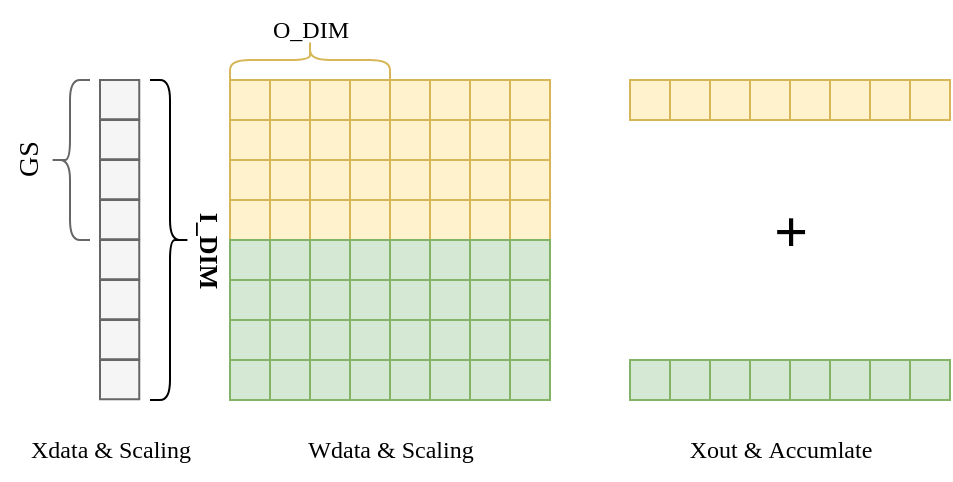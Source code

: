 <mxfile version="24.7.8">
  <diagram name="第 1 页" id="fKkSce_WKZ1a-f6fhrE-">
    <mxGraphModel dx="1024" dy="597" grid="1" gridSize="10" guides="1" tooltips="1" connect="1" arrows="1" fold="1" page="1" pageScale="1" pageWidth="827" pageHeight="1169" math="0" shadow="0">
      <root>
        <mxCell id="0" />
        <mxCell id="1" parent="0" />
        <mxCell id="dAA8gy4HBKSB3Oi_0ZNX-49" value="" style="whiteSpace=wrap;html=1;aspect=fixed;fillColor=#fff2cc;strokeColor=#d6b656;" parent="1" vertex="1">
          <mxGeometry x="310" y="530" width="20" height="20" as="geometry" />
        </mxCell>
        <mxCell id="dAA8gy4HBKSB3Oi_0ZNX-50" value="" style="whiteSpace=wrap;html=1;aspect=fixed;fillColor=#fff2cc;strokeColor=#d6b656;" parent="1" vertex="1">
          <mxGeometry x="330" y="530" width="20" height="20" as="geometry" />
        </mxCell>
        <mxCell id="dAA8gy4HBKSB3Oi_0ZNX-51" value="" style="whiteSpace=wrap;html=1;aspect=fixed;fillColor=#fff2cc;strokeColor=#d6b656;" parent="1" vertex="1">
          <mxGeometry x="310" y="550" width="20" height="20" as="geometry" />
        </mxCell>
        <mxCell id="dAA8gy4HBKSB3Oi_0ZNX-52" value="" style="whiteSpace=wrap;html=1;aspect=fixed;fillColor=#fff2cc;strokeColor=#d6b656;" parent="1" vertex="1">
          <mxGeometry x="330" y="550" width="20" height="20" as="geometry" />
        </mxCell>
        <mxCell id="dAA8gy4HBKSB3Oi_0ZNX-53" value="" style="whiteSpace=wrap;html=1;aspect=fixed;fillColor=#fff2cc;strokeColor=#d6b656;" parent="1" vertex="1">
          <mxGeometry x="350" y="530" width="20" height="20" as="geometry" />
        </mxCell>
        <mxCell id="dAA8gy4HBKSB3Oi_0ZNX-54" value="" style="whiteSpace=wrap;html=1;aspect=fixed;fillColor=#fff2cc;strokeColor=#d6b656;" parent="1" vertex="1">
          <mxGeometry x="370" y="530" width="20" height="20" as="geometry" />
        </mxCell>
        <mxCell id="dAA8gy4HBKSB3Oi_0ZNX-55" value="" style="whiteSpace=wrap;html=1;aspect=fixed;fillColor=#fff2cc;strokeColor=#d6b656;" parent="1" vertex="1">
          <mxGeometry x="350" y="550" width="20" height="20" as="geometry" />
        </mxCell>
        <mxCell id="dAA8gy4HBKSB3Oi_0ZNX-56" value="" style="whiteSpace=wrap;html=1;aspect=fixed;fillColor=#fff2cc;strokeColor=#d6b656;" parent="1" vertex="1">
          <mxGeometry x="370" y="550" width="20" height="20" as="geometry" />
        </mxCell>
        <mxCell id="dAA8gy4HBKSB3Oi_0ZNX-57" value="" style="whiteSpace=wrap;html=1;aspect=fixed;fillColor=#fff2cc;strokeColor=#d6b656;" parent="1" vertex="1">
          <mxGeometry x="310" y="570" width="20" height="20" as="geometry" />
        </mxCell>
        <mxCell id="dAA8gy4HBKSB3Oi_0ZNX-58" value="" style="whiteSpace=wrap;html=1;aspect=fixed;fillColor=#fff2cc;strokeColor=#d6b656;" parent="1" vertex="1">
          <mxGeometry x="330" y="570" width="20" height="20" as="geometry" />
        </mxCell>
        <mxCell id="dAA8gy4HBKSB3Oi_0ZNX-59" value="" style="whiteSpace=wrap;html=1;aspect=fixed;fillColor=#fff2cc;strokeColor=#d6b656;" parent="1" vertex="1">
          <mxGeometry x="310" y="590" width="20" height="20" as="geometry" />
        </mxCell>
        <mxCell id="dAA8gy4HBKSB3Oi_0ZNX-60" value="" style="whiteSpace=wrap;html=1;aspect=fixed;fillColor=#fff2cc;strokeColor=#d6b656;" parent="1" vertex="1">
          <mxGeometry x="330" y="590" width="20" height="20" as="geometry" />
        </mxCell>
        <mxCell id="dAA8gy4HBKSB3Oi_0ZNX-61" value="" style="whiteSpace=wrap;html=1;aspect=fixed;fillColor=#fff2cc;strokeColor=#d6b656;" parent="1" vertex="1">
          <mxGeometry x="350" y="570" width="20" height="20" as="geometry" />
        </mxCell>
        <mxCell id="dAA8gy4HBKSB3Oi_0ZNX-62" value="" style="whiteSpace=wrap;html=1;aspect=fixed;fillColor=#fff2cc;strokeColor=#d6b656;" parent="1" vertex="1">
          <mxGeometry x="370" y="570" width="20" height="20" as="geometry" />
        </mxCell>
        <mxCell id="dAA8gy4HBKSB3Oi_0ZNX-63" value="" style="whiteSpace=wrap;html=1;aspect=fixed;fillColor=#fff2cc;strokeColor=#d6b656;" parent="1" vertex="1">
          <mxGeometry x="350" y="590" width="20" height="20" as="geometry" />
        </mxCell>
        <mxCell id="dAA8gy4HBKSB3Oi_0ZNX-64" value="" style="whiteSpace=wrap;html=1;aspect=fixed;fillColor=#fff2cc;strokeColor=#d6b656;" parent="1" vertex="1">
          <mxGeometry x="370" y="590" width="20" height="20" as="geometry" />
        </mxCell>
        <mxCell id="dAA8gy4HBKSB3Oi_0ZNX-65" value="" style="whiteSpace=wrap;html=1;aspect=fixed;fillColor=#fff2cc;strokeColor=#d6b656;" parent="1" vertex="1">
          <mxGeometry x="390" y="530" width="20" height="20" as="geometry" />
        </mxCell>
        <mxCell id="dAA8gy4HBKSB3Oi_0ZNX-66" value="" style="whiteSpace=wrap;html=1;aspect=fixed;fillColor=#fff2cc;strokeColor=#d6b656;" parent="1" vertex="1">
          <mxGeometry x="410" y="530" width="20" height="20" as="geometry" />
        </mxCell>
        <mxCell id="dAA8gy4HBKSB3Oi_0ZNX-67" value="" style="whiteSpace=wrap;html=1;aspect=fixed;fillColor=#fff2cc;strokeColor=#d6b656;" parent="1" vertex="1">
          <mxGeometry x="390" y="550" width="20" height="20" as="geometry" />
        </mxCell>
        <mxCell id="dAA8gy4HBKSB3Oi_0ZNX-68" value="" style="whiteSpace=wrap;html=1;aspect=fixed;fillColor=#fff2cc;strokeColor=#d6b656;" parent="1" vertex="1">
          <mxGeometry x="410" y="550" width="20" height="20" as="geometry" />
        </mxCell>
        <mxCell id="dAA8gy4HBKSB3Oi_0ZNX-69" value="" style="whiteSpace=wrap;html=1;aspect=fixed;fillColor=#fff2cc;strokeColor=#d6b656;" parent="1" vertex="1">
          <mxGeometry x="430" y="530" width="20" height="20" as="geometry" />
        </mxCell>
        <mxCell id="dAA8gy4HBKSB3Oi_0ZNX-70" value="" style="whiteSpace=wrap;html=1;aspect=fixed;fillColor=#fff2cc;strokeColor=#d6b656;" parent="1" vertex="1">
          <mxGeometry x="450" y="530" width="20" height="20" as="geometry" />
        </mxCell>
        <mxCell id="dAA8gy4HBKSB3Oi_0ZNX-71" value="" style="whiteSpace=wrap;html=1;aspect=fixed;fillColor=#fff2cc;strokeColor=#d6b656;" parent="1" vertex="1">
          <mxGeometry x="430" y="550" width="20" height="20" as="geometry" />
        </mxCell>
        <mxCell id="dAA8gy4HBKSB3Oi_0ZNX-72" value="" style="whiteSpace=wrap;html=1;aspect=fixed;fillColor=#fff2cc;strokeColor=#d6b656;" parent="1" vertex="1">
          <mxGeometry x="450" y="550" width="20" height="20" as="geometry" />
        </mxCell>
        <mxCell id="dAA8gy4HBKSB3Oi_0ZNX-73" value="" style="whiteSpace=wrap;html=1;aspect=fixed;fillColor=#fff2cc;strokeColor=#d6b656;" parent="1" vertex="1">
          <mxGeometry x="390" y="570" width="20" height="20" as="geometry" />
        </mxCell>
        <mxCell id="dAA8gy4HBKSB3Oi_0ZNX-74" value="" style="whiteSpace=wrap;html=1;aspect=fixed;fillColor=#fff2cc;strokeColor=#d6b656;" parent="1" vertex="1">
          <mxGeometry x="410" y="570" width="20" height="20" as="geometry" />
        </mxCell>
        <mxCell id="dAA8gy4HBKSB3Oi_0ZNX-75" value="" style="whiteSpace=wrap;html=1;aspect=fixed;fillColor=#fff2cc;strokeColor=#d6b656;" parent="1" vertex="1">
          <mxGeometry x="390" y="590" width="20" height="20" as="geometry" />
        </mxCell>
        <mxCell id="dAA8gy4HBKSB3Oi_0ZNX-76" value="" style="whiteSpace=wrap;html=1;aspect=fixed;fillColor=#fff2cc;strokeColor=#d6b656;" parent="1" vertex="1">
          <mxGeometry x="410" y="590" width="20" height="20" as="geometry" />
        </mxCell>
        <mxCell id="dAA8gy4HBKSB3Oi_0ZNX-77" value="" style="whiteSpace=wrap;html=1;aspect=fixed;fillColor=#fff2cc;strokeColor=#d6b656;" parent="1" vertex="1">
          <mxGeometry x="430" y="570" width="20" height="20" as="geometry" />
        </mxCell>
        <mxCell id="dAA8gy4HBKSB3Oi_0ZNX-78" value="" style="whiteSpace=wrap;html=1;aspect=fixed;fillColor=#fff2cc;strokeColor=#d6b656;" parent="1" vertex="1">
          <mxGeometry x="450" y="570" width="20" height="20" as="geometry" />
        </mxCell>
        <mxCell id="dAA8gy4HBKSB3Oi_0ZNX-79" value="" style="whiteSpace=wrap;html=1;aspect=fixed;fillColor=#fff2cc;strokeColor=#d6b656;" parent="1" vertex="1">
          <mxGeometry x="430" y="590" width="20" height="20" as="geometry" />
        </mxCell>
        <mxCell id="dAA8gy4HBKSB3Oi_0ZNX-80" value="" style="whiteSpace=wrap;html=1;aspect=fixed;fillColor=#fff2cc;strokeColor=#d6b656;" parent="1" vertex="1">
          <mxGeometry x="450" y="590" width="20" height="20" as="geometry" />
        </mxCell>
        <mxCell id="dAA8gy4HBKSB3Oi_0ZNX-81" value="" style="whiteSpace=wrap;html=1;aspect=fixed;fillColor=#d5e8d4;strokeColor=#82b366;" parent="1" vertex="1">
          <mxGeometry x="310" y="610" width="20" height="20" as="geometry" />
        </mxCell>
        <mxCell id="dAA8gy4HBKSB3Oi_0ZNX-82" value="" style="whiteSpace=wrap;html=1;aspect=fixed;fillColor=#d5e8d4;strokeColor=#82b366;" parent="1" vertex="1">
          <mxGeometry x="330" y="610" width="20" height="20" as="geometry" />
        </mxCell>
        <mxCell id="dAA8gy4HBKSB3Oi_0ZNX-83" value="" style="whiteSpace=wrap;html=1;aspect=fixed;fillColor=#d5e8d4;strokeColor=#82b366;" parent="1" vertex="1">
          <mxGeometry x="310" y="630" width="20" height="20" as="geometry" />
        </mxCell>
        <mxCell id="dAA8gy4HBKSB3Oi_0ZNX-84" value="" style="whiteSpace=wrap;html=1;aspect=fixed;fillColor=#d5e8d4;strokeColor=#82b366;" parent="1" vertex="1">
          <mxGeometry x="330" y="630" width="20" height="20" as="geometry" />
        </mxCell>
        <mxCell id="dAA8gy4HBKSB3Oi_0ZNX-85" value="" style="whiteSpace=wrap;html=1;aspect=fixed;fillColor=#d5e8d4;strokeColor=#82b366;" parent="1" vertex="1">
          <mxGeometry x="350" y="610" width="20" height="20" as="geometry" />
        </mxCell>
        <mxCell id="dAA8gy4HBKSB3Oi_0ZNX-86" value="" style="whiteSpace=wrap;html=1;aspect=fixed;fillColor=#d5e8d4;strokeColor=#82b366;" parent="1" vertex="1">
          <mxGeometry x="370" y="610" width="20" height="20" as="geometry" />
        </mxCell>
        <mxCell id="dAA8gy4HBKSB3Oi_0ZNX-87" value="" style="whiteSpace=wrap;html=1;aspect=fixed;fillColor=#d5e8d4;strokeColor=#82b366;" parent="1" vertex="1">
          <mxGeometry x="350" y="630" width="20" height="20" as="geometry" />
        </mxCell>
        <mxCell id="dAA8gy4HBKSB3Oi_0ZNX-88" value="" style="whiteSpace=wrap;html=1;aspect=fixed;fillColor=#d5e8d4;strokeColor=#82b366;" parent="1" vertex="1">
          <mxGeometry x="370" y="630" width="20" height="20" as="geometry" />
        </mxCell>
        <mxCell id="dAA8gy4HBKSB3Oi_0ZNX-89" value="" style="whiteSpace=wrap;html=1;aspect=fixed;fillColor=#d5e8d4;strokeColor=#82b366;" parent="1" vertex="1">
          <mxGeometry x="310" y="650" width="20" height="20" as="geometry" />
        </mxCell>
        <mxCell id="dAA8gy4HBKSB3Oi_0ZNX-90" value="" style="whiteSpace=wrap;html=1;aspect=fixed;fillColor=#d5e8d4;strokeColor=#82b366;" parent="1" vertex="1">
          <mxGeometry x="330" y="650" width="20" height="20" as="geometry" />
        </mxCell>
        <mxCell id="dAA8gy4HBKSB3Oi_0ZNX-91" value="" style="whiteSpace=wrap;html=1;aspect=fixed;fillColor=#d5e8d4;strokeColor=#82b366;" parent="1" vertex="1">
          <mxGeometry x="310" y="670" width="20" height="20" as="geometry" />
        </mxCell>
        <mxCell id="dAA8gy4HBKSB3Oi_0ZNX-92" value="" style="whiteSpace=wrap;html=1;aspect=fixed;fillColor=#d5e8d4;strokeColor=#82b366;" parent="1" vertex="1">
          <mxGeometry x="330" y="670" width="20" height="20" as="geometry" />
        </mxCell>
        <mxCell id="dAA8gy4HBKSB3Oi_0ZNX-93" value="" style="whiteSpace=wrap;html=1;aspect=fixed;fillColor=#d5e8d4;strokeColor=#82b366;" parent="1" vertex="1">
          <mxGeometry x="350" y="650" width="20" height="20" as="geometry" />
        </mxCell>
        <mxCell id="dAA8gy4HBKSB3Oi_0ZNX-94" value="" style="whiteSpace=wrap;html=1;aspect=fixed;fillColor=#d5e8d4;strokeColor=#82b366;" parent="1" vertex="1">
          <mxGeometry x="370" y="650" width="20" height="20" as="geometry" />
        </mxCell>
        <mxCell id="dAA8gy4HBKSB3Oi_0ZNX-95" value="" style="whiteSpace=wrap;html=1;aspect=fixed;fillColor=#d5e8d4;strokeColor=#82b366;" parent="1" vertex="1">
          <mxGeometry x="350" y="670" width="20" height="20" as="geometry" />
        </mxCell>
        <mxCell id="dAA8gy4HBKSB3Oi_0ZNX-96" value="" style="whiteSpace=wrap;html=1;aspect=fixed;fillColor=#d5e8d4;strokeColor=#82b366;" parent="1" vertex="1">
          <mxGeometry x="370" y="670" width="20" height="20" as="geometry" />
        </mxCell>
        <mxCell id="dAA8gy4HBKSB3Oi_0ZNX-97" value="" style="whiteSpace=wrap;html=1;aspect=fixed;fillColor=#d5e8d4;strokeColor=#82b366;" parent="1" vertex="1">
          <mxGeometry x="390" y="610" width="20" height="20" as="geometry" />
        </mxCell>
        <mxCell id="dAA8gy4HBKSB3Oi_0ZNX-98" value="" style="whiteSpace=wrap;html=1;aspect=fixed;fillColor=#d5e8d4;strokeColor=#82b366;" parent="1" vertex="1">
          <mxGeometry x="410" y="610" width="20" height="20" as="geometry" />
        </mxCell>
        <mxCell id="dAA8gy4HBKSB3Oi_0ZNX-99" value="" style="whiteSpace=wrap;html=1;aspect=fixed;fillColor=#d5e8d4;strokeColor=#82b366;" parent="1" vertex="1">
          <mxGeometry x="390" y="630" width="20" height="20" as="geometry" />
        </mxCell>
        <mxCell id="dAA8gy4HBKSB3Oi_0ZNX-100" value="" style="whiteSpace=wrap;html=1;aspect=fixed;fillColor=#d5e8d4;strokeColor=#82b366;" parent="1" vertex="1">
          <mxGeometry x="410" y="630" width="20" height="20" as="geometry" />
        </mxCell>
        <mxCell id="dAA8gy4HBKSB3Oi_0ZNX-101" value="" style="whiteSpace=wrap;html=1;aspect=fixed;fillColor=#d5e8d4;strokeColor=#82b366;" parent="1" vertex="1">
          <mxGeometry x="430" y="610" width="20" height="20" as="geometry" />
        </mxCell>
        <mxCell id="dAA8gy4HBKSB3Oi_0ZNX-102" value="" style="whiteSpace=wrap;html=1;aspect=fixed;fillColor=#d5e8d4;strokeColor=#82b366;" parent="1" vertex="1">
          <mxGeometry x="450" y="610" width="20" height="20" as="geometry" />
        </mxCell>
        <mxCell id="dAA8gy4HBKSB3Oi_0ZNX-103" value="" style="whiteSpace=wrap;html=1;aspect=fixed;fillColor=#d5e8d4;strokeColor=#82b366;" parent="1" vertex="1">
          <mxGeometry x="430" y="630" width="20" height="20" as="geometry" />
        </mxCell>
        <mxCell id="dAA8gy4HBKSB3Oi_0ZNX-104" value="" style="whiteSpace=wrap;html=1;aspect=fixed;fillColor=#d5e8d4;strokeColor=#82b366;" parent="1" vertex="1">
          <mxGeometry x="450" y="630" width="20" height="20" as="geometry" />
        </mxCell>
        <mxCell id="dAA8gy4HBKSB3Oi_0ZNX-105" value="" style="whiteSpace=wrap;html=1;aspect=fixed;fillColor=#d5e8d4;strokeColor=#82b366;" parent="1" vertex="1">
          <mxGeometry x="390" y="650" width="20" height="20" as="geometry" />
        </mxCell>
        <mxCell id="dAA8gy4HBKSB3Oi_0ZNX-106" value="" style="whiteSpace=wrap;html=1;aspect=fixed;fillColor=#d5e8d4;strokeColor=#82b366;" parent="1" vertex="1">
          <mxGeometry x="410" y="650" width="20" height="20" as="geometry" />
        </mxCell>
        <mxCell id="dAA8gy4HBKSB3Oi_0ZNX-107" value="" style="whiteSpace=wrap;html=1;aspect=fixed;fillColor=#d5e8d4;strokeColor=#82b366;" parent="1" vertex="1">
          <mxGeometry x="390" y="670" width="20" height="20" as="geometry" />
        </mxCell>
        <mxCell id="dAA8gy4HBKSB3Oi_0ZNX-108" value="" style="whiteSpace=wrap;html=1;aspect=fixed;fillColor=#d5e8d4;strokeColor=#82b366;" parent="1" vertex="1">
          <mxGeometry x="410" y="670" width="20" height="20" as="geometry" />
        </mxCell>
        <mxCell id="dAA8gy4HBKSB3Oi_0ZNX-109" value="" style="whiteSpace=wrap;html=1;aspect=fixed;fillColor=#d5e8d4;strokeColor=#82b366;" parent="1" vertex="1">
          <mxGeometry x="430" y="650" width="20" height="20" as="geometry" />
        </mxCell>
        <mxCell id="dAA8gy4HBKSB3Oi_0ZNX-110" value="" style="whiteSpace=wrap;html=1;aspect=fixed;fillColor=#d5e8d4;strokeColor=#82b366;" parent="1" vertex="1">
          <mxGeometry x="450" y="650" width="20" height="20" as="geometry" />
        </mxCell>
        <mxCell id="dAA8gy4HBKSB3Oi_0ZNX-111" value="" style="whiteSpace=wrap;html=1;aspect=fixed;fillColor=#d5e8d4;strokeColor=#82b366;" parent="1" vertex="1">
          <mxGeometry x="430" y="670" width="20" height="20" as="geometry" />
        </mxCell>
        <mxCell id="dAA8gy4HBKSB3Oi_0ZNX-112" value="" style="whiteSpace=wrap;html=1;aspect=fixed;fillColor=#d5e8d4;strokeColor=#82b366;" parent="1" vertex="1">
          <mxGeometry x="450" y="670" width="20" height="20" as="geometry" />
        </mxCell>
        <mxCell id="dAA8gy4HBKSB3Oi_0ZNX-129" value="" style="whiteSpace=wrap;html=1;aspect=fixed;fillColor=#fff2cc;strokeColor=#d6b656;" parent="1" vertex="1">
          <mxGeometry x="510" y="530" width="20" height="20" as="geometry" />
        </mxCell>
        <mxCell id="dAA8gy4HBKSB3Oi_0ZNX-130" value="" style="whiteSpace=wrap;html=1;aspect=fixed;fillColor=#fff2cc;strokeColor=#d6b656;" parent="1" vertex="1">
          <mxGeometry x="530" y="530" width="20" height="20" as="geometry" />
        </mxCell>
        <mxCell id="dAA8gy4HBKSB3Oi_0ZNX-131" value="" style="whiteSpace=wrap;html=1;aspect=fixed;fillColor=#fff2cc;strokeColor=#d6b656;" parent="1" vertex="1">
          <mxGeometry x="550" y="530" width="20" height="20" as="geometry" />
        </mxCell>
        <mxCell id="dAA8gy4HBKSB3Oi_0ZNX-132" value="" style="whiteSpace=wrap;html=1;aspect=fixed;fillColor=#fff2cc;strokeColor=#d6b656;" parent="1" vertex="1">
          <mxGeometry x="570" y="530" width="20" height="20" as="geometry" />
        </mxCell>
        <mxCell id="dAA8gy4HBKSB3Oi_0ZNX-133" value="" style="whiteSpace=wrap;html=1;aspect=fixed;fillColor=#fff2cc;strokeColor=#d6b656;" parent="1" vertex="1">
          <mxGeometry x="590" y="530" width="20" height="20" as="geometry" />
        </mxCell>
        <mxCell id="dAA8gy4HBKSB3Oi_0ZNX-134" value="" style="whiteSpace=wrap;html=1;aspect=fixed;fillColor=#fff2cc;strokeColor=#d6b656;" parent="1" vertex="1">
          <mxGeometry x="610" y="530" width="20" height="20" as="geometry" />
        </mxCell>
        <mxCell id="dAA8gy4HBKSB3Oi_0ZNX-135" value="" style="whiteSpace=wrap;html=1;aspect=fixed;fillColor=#fff2cc;strokeColor=#d6b656;" parent="1" vertex="1">
          <mxGeometry x="630" y="530" width="20" height="20" as="geometry" />
        </mxCell>
        <mxCell id="dAA8gy4HBKSB3Oi_0ZNX-136" value="" style="whiteSpace=wrap;html=1;aspect=fixed;fillColor=#fff2cc;strokeColor=#d6b656;" parent="1" vertex="1">
          <mxGeometry x="650" y="530" width="20" height="20" as="geometry" />
        </mxCell>
        <mxCell id="dAA8gy4HBKSB3Oi_0ZNX-137" value="" style="whiteSpace=wrap;html=1;aspect=fixed;fillColor=#d5e8d4;strokeColor=#82b366;" parent="1" vertex="1">
          <mxGeometry x="510" y="670" width="20" height="20" as="geometry" />
        </mxCell>
        <mxCell id="dAA8gy4HBKSB3Oi_0ZNX-138" value="" style="whiteSpace=wrap;html=1;aspect=fixed;fillColor=#d5e8d4;strokeColor=#82b366;" parent="1" vertex="1">
          <mxGeometry x="530" y="670" width="20" height="20" as="geometry" />
        </mxCell>
        <mxCell id="dAA8gy4HBKSB3Oi_0ZNX-139" value="" style="whiteSpace=wrap;html=1;aspect=fixed;fillColor=#d5e8d4;strokeColor=#82b366;" parent="1" vertex="1">
          <mxGeometry x="550" y="670" width="20" height="20" as="geometry" />
        </mxCell>
        <mxCell id="dAA8gy4HBKSB3Oi_0ZNX-140" value="" style="whiteSpace=wrap;html=1;aspect=fixed;fillColor=#d5e8d4;strokeColor=#82b366;" parent="1" vertex="1">
          <mxGeometry x="570" y="670" width="20" height="20" as="geometry" />
        </mxCell>
        <mxCell id="dAA8gy4HBKSB3Oi_0ZNX-141" value="" style="whiteSpace=wrap;html=1;aspect=fixed;fillColor=#d5e8d4;strokeColor=#82b366;" parent="1" vertex="1">
          <mxGeometry x="590" y="670" width="20" height="20" as="geometry" />
        </mxCell>
        <mxCell id="dAA8gy4HBKSB3Oi_0ZNX-142" value="" style="whiteSpace=wrap;html=1;aspect=fixed;fillColor=#d5e8d4;strokeColor=#82b366;" parent="1" vertex="1">
          <mxGeometry x="610" y="670" width="20" height="20" as="geometry" />
        </mxCell>
        <mxCell id="dAA8gy4HBKSB3Oi_0ZNX-143" value="" style="whiteSpace=wrap;html=1;aspect=fixed;fillColor=#d5e8d4;strokeColor=#82b366;" parent="1" vertex="1">
          <mxGeometry x="630" y="670" width="20" height="20" as="geometry" />
        </mxCell>
        <mxCell id="dAA8gy4HBKSB3Oi_0ZNX-144" value="" style="whiteSpace=wrap;html=1;aspect=fixed;fillColor=#d5e8d4;strokeColor=#82b366;" parent="1" vertex="1">
          <mxGeometry x="650" y="670" width="20" height="20" as="geometry" />
        </mxCell>
        <mxCell id="zZuvAnWYPm7U0cyhZ7K1-1" value="" style="shape=curlyBracket;whiteSpace=wrap;html=1;rounded=1;labelPosition=left;verticalLabelPosition=middle;align=right;verticalAlign=middle;rotation=90;fillColor=#fff2cc;strokeColor=#d6b656;" parent="1" vertex="1">
          <mxGeometry x="340" y="480" width="20" height="80" as="geometry" />
        </mxCell>
        <mxCell id="zZuvAnWYPm7U0cyhZ7K1-2" value="&lt;font face=&quot;Times New Roman&quot;&gt;O_DIM&lt;/font&gt;" style="text;html=1;align=center;verticalAlign=middle;resizable=0;points=[];autosize=1;strokeColor=none;fillColor=none;" parent="1" vertex="1">
          <mxGeometry x="320" y="490" width="60" height="30" as="geometry" />
        </mxCell>
        <mxCell id="Z2QP2KgT11bWfAeXbsaj-3" value="" style="group" vertex="1" connectable="0" parent="1">
          <mxGeometry x="195" y="530" width="70" height="160" as="geometry" />
        </mxCell>
        <mxCell id="dAA8gy4HBKSB3Oi_0ZNX-123" value="" style="shape=curlyBracket;whiteSpace=wrap;html=1;rounded=1;labelPosition=left;verticalLabelPosition=middle;align=right;verticalAlign=middle;rotation=180;fillColor=#f5f5f5;strokeColor=#666666;container=0;flipH=1;fontColor=#333333;" parent="Z2QP2KgT11bWfAeXbsaj-3" vertex="1">
          <mxGeometry x="25" width="20" height="80" as="geometry" />
        </mxCell>
        <mxCell id="Z2QP2KgT11bWfAeXbsaj-1" value="&lt;font style=&quot;font-size: 14px;&quot; face=&quot;Times New Roman&quot;&gt;GS&lt;/font&gt;" style="text;html=1;align=center;verticalAlign=middle;resizable=0;points=[];autosize=1;strokeColor=none;fillColor=none;rotation=-90;container=0;flipH=0;" vertex="1" parent="Z2QP2KgT11bWfAeXbsaj-3">
          <mxGeometry x="-5" y="25" width="40" height="30" as="geometry" />
        </mxCell>
        <mxCell id="dAA8gy4HBKSB3Oi_0ZNX-113" value="" style="whiteSpace=wrap;html=1;aspect=fixed;direction=west;rotation=180;fillColor=#f5f5f5;strokeColor=#666666;container=0;fontColor=#333333;" parent="Z2QP2KgT11bWfAeXbsaj-3" vertex="1">
          <mxGeometry x="50" y="140" width="19.625" height="19.625" as="geometry" />
        </mxCell>
        <mxCell id="dAA8gy4HBKSB3Oi_0ZNX-114" value="" style="whiteSpace=wrap;html=1;aspect=fixed;direction=west;rotation=180;fillColor=#f5f5f5;strokeColor=#666666;container=0;fontColor=#333333;" parent="Z2QP2KgT11bWfAeXbsaj-3" vertex="1">
          <mxGeometry x="50" y="120" width="19.625" height="19.625" as="geometry" />
        </mxCell>
        <mxCell id="dAA8gy4HBKSB3Oi_0ZNX-115" value="" style="whiteSpace=wrap;html=1;aspect=fixed;direction=west;rotation=180;fillColor=#f5f5f5;strokeColor=#666666;container=0;fontColor=#333333;" parent="Z2QP2KgT11bWfAeXbsaj-3" vertex="1">
          <mxGeometry x="50" y="100" width="19.625" height="19.625" as="geometry" />
        </mxCell>
        <mxCell id="dAA8gy4HBKSB3Oi_0ZNX-116" value="" style="whiteSpace=wrap;html=1;aspect=fixed;direction=west;rotation=180;fillColor=#f5f5f5;strokeColor=#666666;container=0;fontColor=#333333;" parent="Z2QP2KgT11bWfAeXbsaj-3" vertex="1">
          <mxGeometry x="50" y="80" width="19.625" height="19.625" as="geometry" />
        </mxCell>
        <mxCell id="dAA8gy4HBKSB3Oi_0ZNX-117" value="" style="whiteSpace=wrap;html=1;aspect=fixed;direction=west;rotation=180;fillColor=#f5f5f5;strokeColor=#666666;container=0;fontColor=#333333;" parent="Z2QP2KgT11bWfAeXbsaj-3" vertex="1">
          <mxGeometry x="50" y="60" width="19.625" height="19.625" as="geometry" />
        </mxCell>
        <mxCell id="dAA8gy4HBKSB3Oi_0ZNX-118" value="" style="whiteSpace=wrap;html=1;aspect=fixed;direction=west;rotation=180;fillColor=#f5f5f5;strokeColor=#666666;container=0;fontColor=#333333;" parent="Z2QP2KgT11bWfAeXbsaj-3" vertex="1">
          <mxGeometry x="50" y="40" width="19.625" height="19.625" as="geometry" />
        </mxCell>
        <mxCell id="dAA8gy4HBKSB3Oi_0ZNX-119" value="" style="whiteSpace=wrap;html=1;aspect=fixed;direction=west;rotation=180;fillColor=#f5f5f5;strokeColor=#666666;container=0;fontColor=#333333;" parent="Z2QP2KgT11bWfAeXbsaj-3" vertex="1">
          <mxGeometry x="50" y="20" width="19.625" height="19.625" as="geometry" />
        </mxCell>
        <mxCell id="dAA8gy4HBKSB3Oi_0ZNX-120" value="" style="whiteSpace=wrap;html=1;aspect=fixed;direction=west;rotation=180;fillColor=#f5f5f5;strokeColor=#666666;container=0;fontColor=#333333;" parent="Z2QP2KgT11bWfAeXbsaj-3" vertex="1">
          <mxGeometry x="50" width="19.625" height="19.625" as="geometry" />
        </mxCell>
        <mxCell id="Z2QP2KgT11bWfAeXbsaj-5" value="&lt;font face=&quot;Times New Roman&quot;&gt;Xdata&amp;nbsp;&lt;/font&gt;&lt;font style=&quot;background-color: initial;&quot; face=&quot;Times New Roman&quot;&gt;&amp;amp;&amp;nbsp;&lt;/font&gt;&lt;span style=&quot;background-color: initial; font-family: &amp;quot;Times New Roman&amp;quot;;&quot;&gt;Scaling&lt;/span&gt;" style="text;html=1;align=center;verticalAlign=middle;resizable=0;points=[];autosize=1;strokeColor=none;fillColor=none;" vertex="1" parent="1">
          <mxGeometry x="200" y="700" width="100" height="30" as="geometry" />
        </mxCell>
        <mxCell id="Z2QP2KgT11bWfAeXbsaj-6" value="&lt;font face=&quot;Times New Roman&quot;&gt;Wdata&amp;nbsp;&lt;/font&gt;&lt;font style=&quot;background-color: initial;&quot; face=&quot;Times New Roman&quot;&gt;&amp;amp;&amp;nbsp;&lt;/font&gt;&lt;span style=&quot;background-color: initial; font-family: &amp;quot;Times New Roman&amp;quot;;&quot;&gt;Scaling&lt;/span&gt;" style="text;html=1;align=center;verticalAlign=middle;resizable=0;points=[];autosize=1;strokeColor=none;fillColor=none;" vertex="1" parent="1">
          <mxGeometry x="335" y="700" width="110" height="30" as="geometry" />
        </mxCell>
        <mxCell id="Z2QP2KgT11bWfAeXbsaj-7" value="&lt;font face=&quot;Times New Roman&quot;&gt;Xout&amp;nbsp;&lt;/font&gt;&lt;font style=&quot;background-color: initial;&quot; face=&quot;Times New Roman&quot;&gt;&amp;amp;&amp;nbsp;&lt;/font&gt;&lt;span style=&quot;background-color: initial; font-family: &amp;quot;Times New Roman&amp;quot;;&quot;&gt;Accumlate&lt;/span&gt;" style="text;html=1;align=center;verticalAlign=middle;resizable=0;points=[];autosize=1;strokeColor=none;fillColor=none;" vertex="1" parent="1">
          <mxGeometry x="530" y="700" width="110" height="30" as="geometry" />
        </mxCell>
        <mxCell id="Z2QP2KgT11bWfAeXbsaj-8" value="&lt;font size=&quot;1&quot; face=&quot;Times New Roman&quot;&gt;&lt;b style=&quot;font-size: 30px;&quot;&gt;+&lt;/b&gt;&lt;/font&gt;" style="text;html=1;align=center;verticalAlign=middle;resizable=0;points=[];autosize=1;strokeColor=none;fillColor=none;" vertex="1" parent="1">
          <mxGeometry x="570" y="580" width="40" height="50" as="geometry" />
        </mxCell>
        <mxCell id="Z2QP2KgT11bWfAeXbsaj-12" value="" style="shape=curlyBracket;whiteSpace=wrap;html=1;rounded=1;flipH=1;labelPosition=right;verticalLabelPosition=middle;align=left;verticalAlign=middle;" vertex="1" parent="1">
          <mxGeometry x="270" y="530" width="20" height="160" as="geometry" />
        </mxCell>
        <mxCell id="Z2QP2KgT11bWfAeXbsaj-13" value="&lt;font size=&quot;1&quot; face=&quot;Times New Roman&quot;&gt;&lt;b style=&quot;font-size: 13px;&quot;&gt;I_DIM&lt;/b&gt;&lt;/font&gt;" style="text;html=1;align=center;verticalAlign=middle;resizable=0;points=[];autosize=1;strokeColor=none;fillColor=none;rotation=90;" vertex="1" parent="1">
          <mxGeometry x="270" y="600" width="60" height="30" as="geometry" />
        </mxCell>
      </root>
    </mxGraphModel>
  </diagram>
</mxfile>
